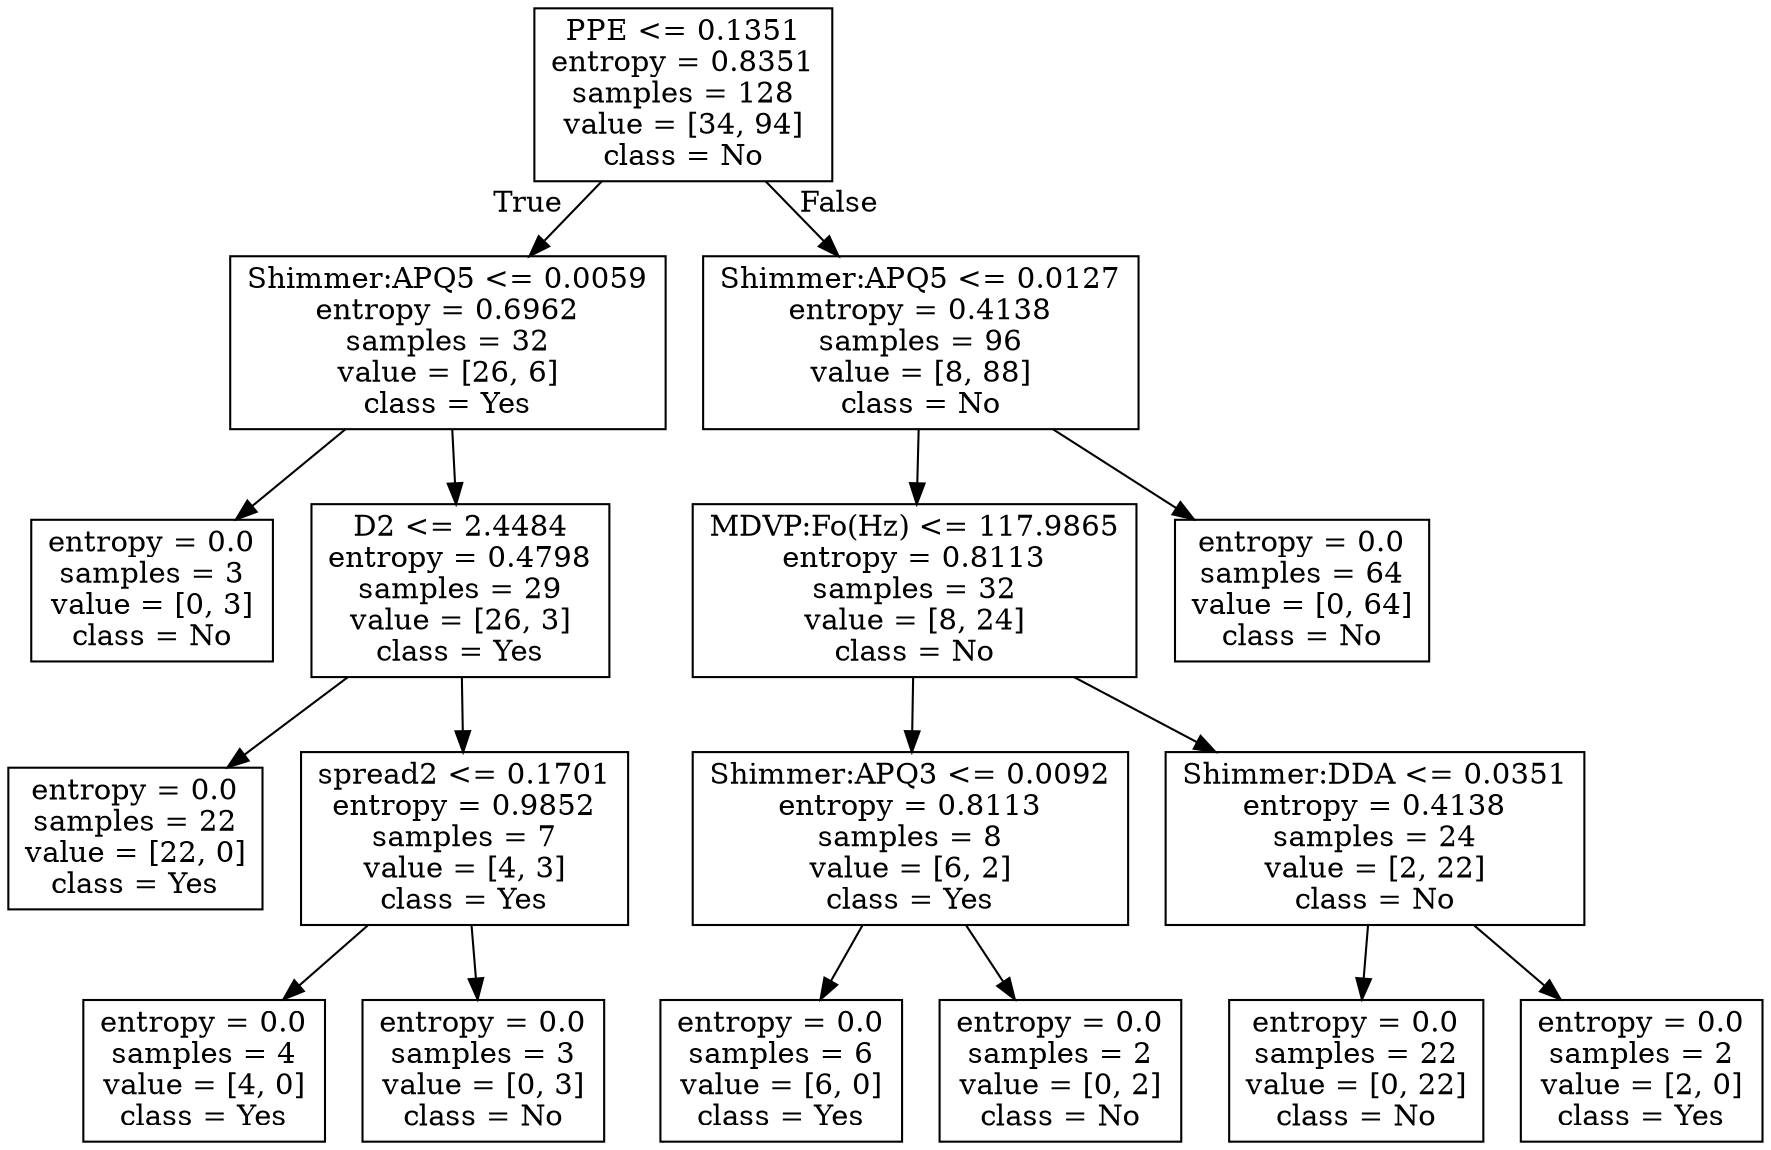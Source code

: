digraph Tree {
node [shape=box] ;
0 [label="PPE <= 0.1351\nentropy = 0.8351\nsamples = 128\nvalue = [34, 94]\nclass = No"] ;
1 [label="Shimmer:APQ5 <= 0.0059\nentropy = 0.6962\nsamples = 32\nvalue = [26, 6]\nclass = Yes"] ;
0 -> 1 [labeldistance=2.5, labelangle=45, headlabel="True"] ;
2 [label="entropy = 0.0\nsamples = 3\nvalue = [0, 3]\nclass = No"] ;
1 -> 2 ;
3 [label="D2 <= 2.4484\nentropy = 0.4798\nsamples = 29\nvalue = [26, 3]\nclass = Yes"] ;
1 -> 3 ;
4 [label="entropy = 0.0\nsamples = 22\nvalue = [22, 0]\nclass = Yes"] ;
3 -> 4 ;
5 [label="spread2 <= 0.1701\nentropy = 0.9852\nsamples = 7\nvalue = [4, 3]\nclass = Yes"] ;
3 -> 5 ;
6 [label="entropy = 0.0\nsamples = 4\nvalue = [4, 0]\nclass = Yes"] ;
5 -> 6 ;
7 [label="entropy = 0.0\nsamples = 3\nvalue = [0, 3]\nclass = No"] ;
5 -> 7 ;
8 [label="Shimmer:APQ5 <= 0.0127\nentropy = 0.4138\nsamples = 96\nvalue = [8, 88]\nclass = No"] ;
0 -> 8 [labeldistance=2.5, labelangle=-45, headlabel="False"] ;
9 [label="MDVP:Fo(Hz) <= 117.9865\nentropy = 0.8113\nsamples = 32\nvalue = [8, 24]\nclass = No"] ;
8 -> 9 ;
10 [label="Shimmer:APQ3 <= 0.0092\nentropy = 0.8113\nsamples = 8\nvalue = [6, 2]\nclass = Yes"] ;
9 -> 10 ;
11 [label="entropy = 0.0\nsamples = 6\nvalue = [6, 0]\nclass = Yes"] ;
10 -> 11 ;
12 [label="entropy = 0.0\nsamples = 2\nvalue = [0, 2]\nclass = No"] ;
10 -> 12 ;
13 [label="Shimmer:DDA <= 0.0351\nentropy = 0.4138\nsamples = 24\nvalue = [2, 22]\nclass = No"] ;
9 -> 13 ;
14 [label="entropy = 0.0\nsamples = 22\nvalue = [0, 22]\nclass = No"] ;
13 -> 14 ;
15 [label="entropy = 0.0\nsamples = 2\nvalue = [2, 0]\nclass = Yes"] ;
13 -> 15 ;
16 [label="entropy = 0.0\nsamples = 64\nvalue = [0, 64]\nclass = No"] ;
8 -> 16 ;
}